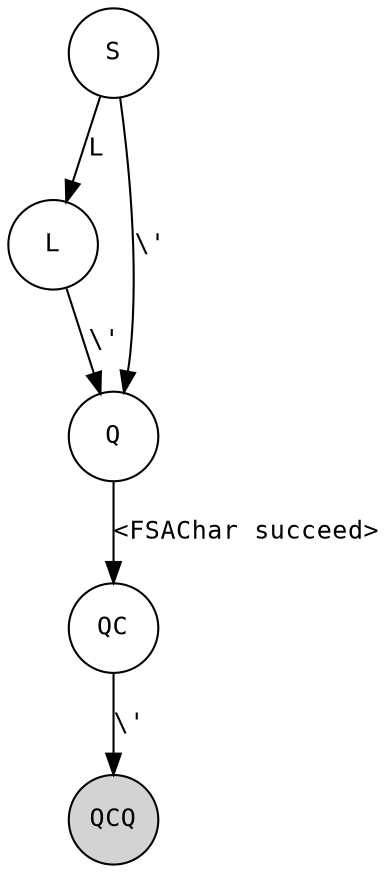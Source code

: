 digraph {
    node [shape = circle, height = 0.6, fontname = "monospace", fixedsize = true, fontsize = 12];
    edge [fontname = "monospace", fontsize = 12];

    node [shape = circle];
    S; L; Q; QC;

    node [style = filled];
    QCQ;

    S -> L [label = "L"];
    S -> Q [label = "\\'"];
    L -> Q [label = "\\'"];
    Q -> QC [label = "<FSAChar succeed>"];
    QC -> QCQ [label = "\\'"];

}